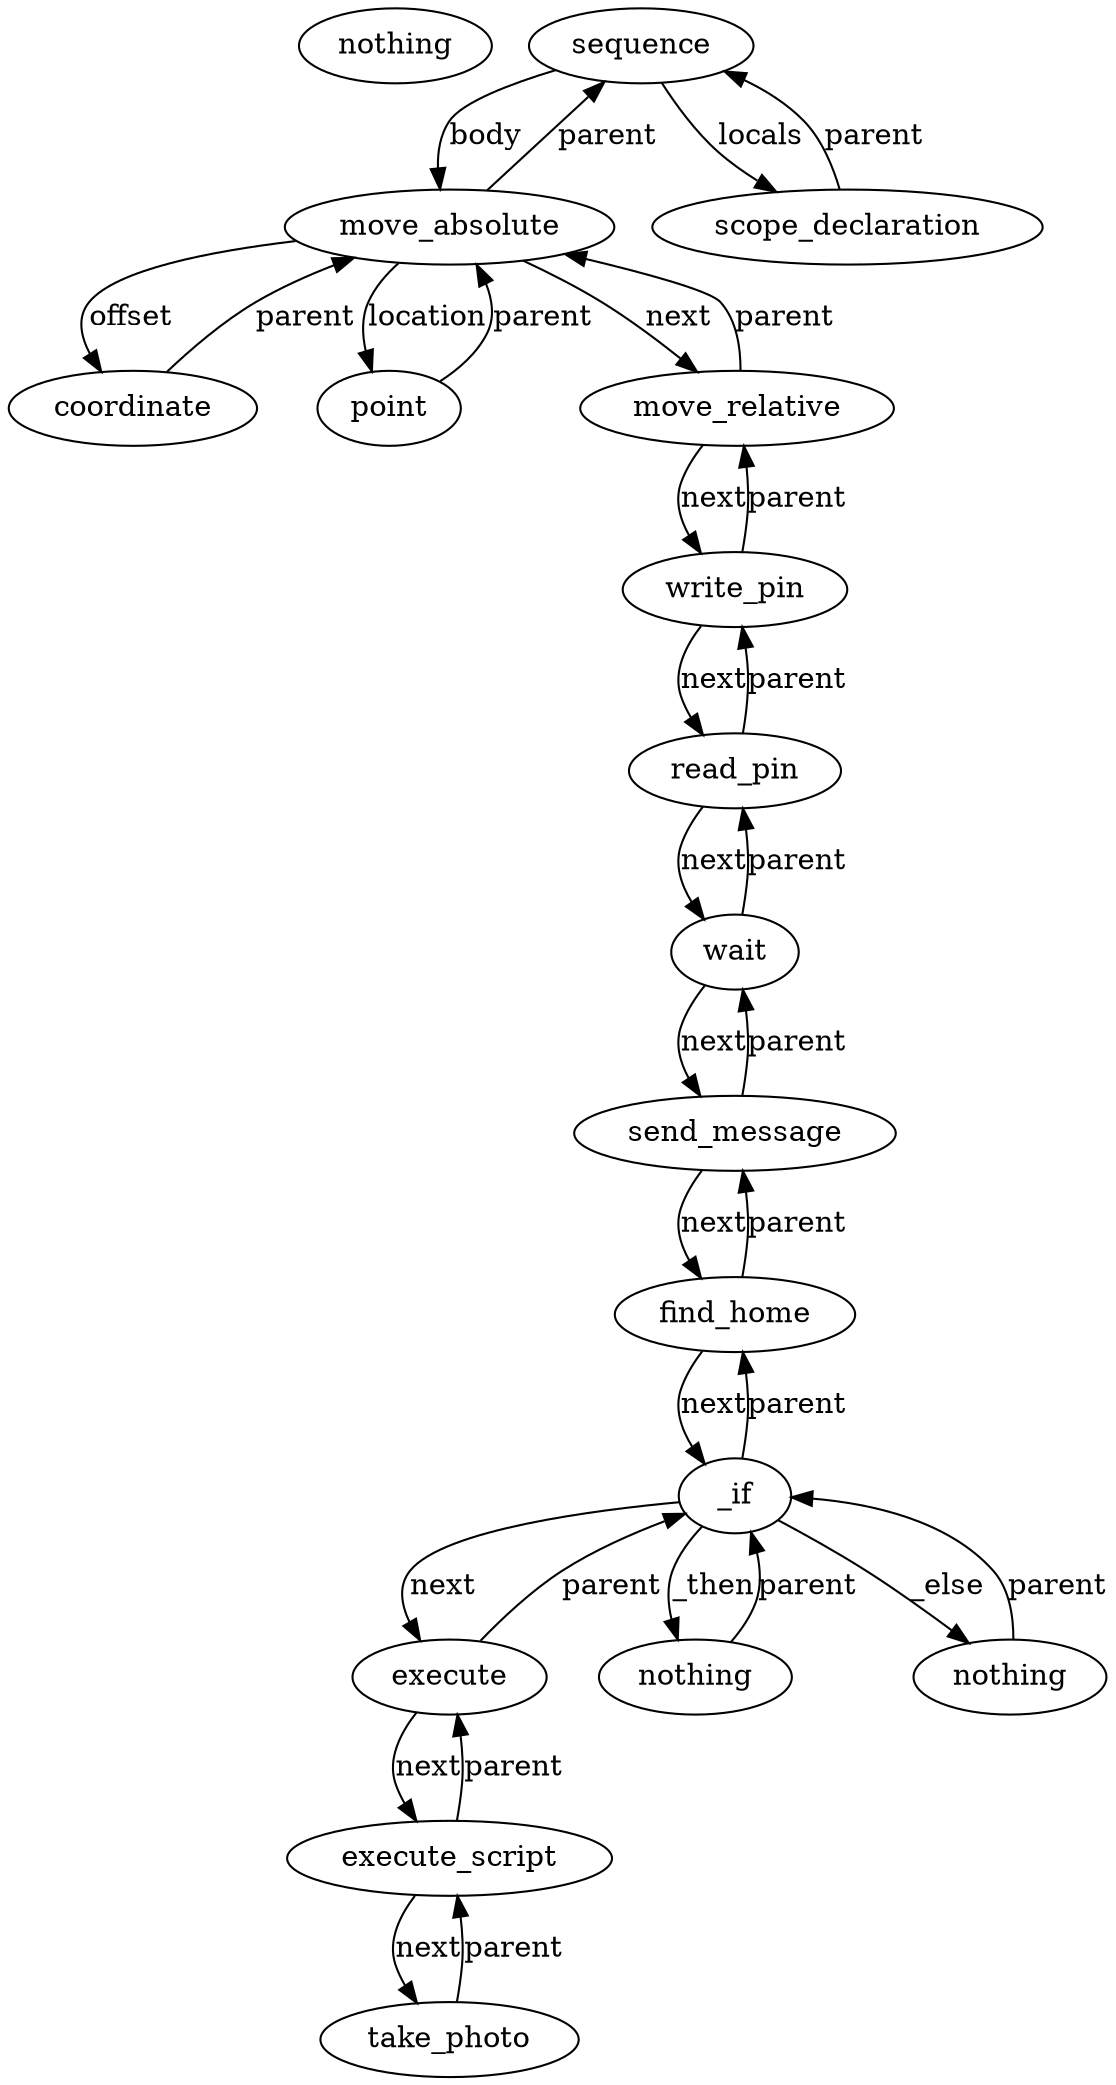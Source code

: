 digraph wow {
  1      [ label = "nothing" ]
  2      [ label = "sequence" ]
  2 -> 3 [ label = "body"]
  2 -> 18 [ label = "locals"]
  3      [ label = "move_absolute" ]
  3 -> 2 [ label = "parent"]
  3 -> 4 [ label = "offset"]
  3 -> 5 [ label = "location"]
  3 -> 6 [ label = "next"]
  4 -> 3 [ label = "parent"]
  4      [ label = "coordinate" ]
  5      [ label = "point" ]
  5 -> 3 [ label = "parent"]
  6 -> 3 [ label = "parent"]
  6 -> 7 [ label = "next"]
  6      [ label = "move_relative" ]
  7      [ label = "write_pin" ]
  7 -> 6 [ label = "parent"]
  7 -> 8 [ label = "next"]
  8      [ label = "read_pin" ]
  8 -> 7 [ label = "parent"]
  8 -> 9 [ label = "next"]
  9      [ label = "wait" ]
  9 -> 8 [ label = "parent"]
  9 -> 10 [ label = "next"]
  10      [ label = "send_message" ]
  10 -> 9 [ label = "parent"]
  10 -> 11 [ label = "next"]
  11      [ label = "find_home" ]
  11 -> 10 [ label = "parent"]
  11 -> 12 [ label = "next"]
  12      [ label = "_if" ]
  12 -> 15 [ label = "next"]
  12 -> 11 [ label = "parent"]
  12 -> 13 [ label = "_then"]
  12 -> 14 [ label = "_else"]
  13      [ label = "nothing" ]
  13 -> 12 [ label = "parent"]
  14      [ label = "nothing" ]
  14 -> 12 [ label = "parent"]
  15 -> 16 [ label = "next"]
  15 -> 12 [ label = "parent"]
  15      [ label = "execute" ]
  16      [ label = "execute_script" ]
  16 -> 15 [ label = "parent"]
  16 -> 17 [ label = "next"]
  17      [ label = "take_photo" ]
  17 -> 16 [ label = "parent"]
  18      [ label = "scope_declaration" ]
  18 -> 2 [ label = "parent"]
}

